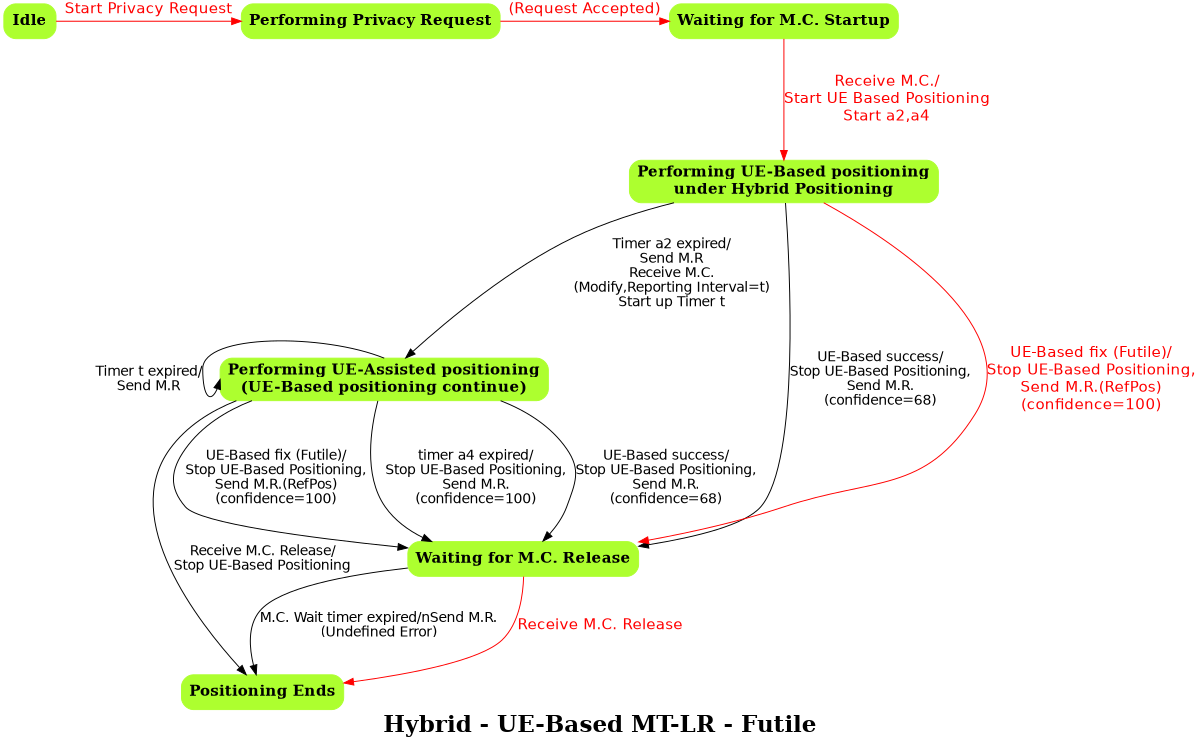 digraph finite_state_machine {
	//rankdir=LR;
	rankdir=TB;
	ranksep=1.0;
	orientation=portrait;
	fontpath="C:\WINNT\Fonts";
	size="8,8";
	graph [	fontname = "Times-Bold",fontsize = 24,
		label = "Hybrid - UE-Based MT-LR - Futile"];
	node [shape=box,style="rounded,filled", color=greenyellow, fontsize=16, fontname="Times-Bold"];
	edge [fontsize=14 fontname="Helvetica"];
//
// 	[fontcolor=red color=red fontsize=16]
//

//
// List of State
//
{ rank = same;
	Idle [label="Idle"];
	Priv_Request [label="Performing Privacy Request"];
	Waiting_MCStartup [label="Waiting for M.C. Startup"]; 
}
	UE_Based [label="Performing UE-Based positioning\nunder Hybrid Positioning"];
	UE_Assisted [label="Performing UE-Assisted positioning\n(UE-Based positioning continue)"];
	Waiting_MC [label="Waiting for M.C. Release"];
	End [label="Positioning Ends"];
//
// Idle State
//
	//Transition to UE-Assisted	
	Idle -> Priv_Request [fontcolor=red color=red fontsize=16 label = "NotifyStartLcsMT-LR/\nStart Privacy Request"];
//
// Privacy Request State
//
	Priv_Request -> Waiting_MCStartup [fontcolor=red color=red fontsize=16 label = "Request Accepted/\nSend Release\n(Request Accepted)"];

//
// Waiting for M.C. Startup  State
//
	Waiting_MCStartup ->  UE_Based [fontcolor=red color=red fontsize=16 label="Receive M.C./\nStart UE Based Positioning\nStart a2,a4"];
	//Waiting_MCStartup -> Waiting_MC [label = "Receive M.C. && Use Ref Position/\nSend M.R.\n(confidence=0)"];
//
// UE Based State
//
	//
	//Transition to UE-Assisted	
	//
	UE_Based -> UE_Assisted [label="Timer a2 expired/\nSend M.R\nReceive M.C.\n(Modify,Reporting Interval=t)\nStart up Timer t"];
	//
	//Transition to Waiting for M.C.	
	//
	UE_Based -> Waiting_MC [label = "UE-Based success/\nStop UE-Based Positioning,\nSend M.R.\n(confidence=68)"];
	UE_Based -> Waiting_MC [label = "UE-Based fix (Futile)/\nStop UE-Based Positioning,\nSend M.R.(RefPos)\n(confidence=100)"
		fontcolor=red color=red fontsize=16];
	
//
// UE Assisted State
//

	//Loopback
	UE_Assisted:n -> UE_Assisted:w [label="Timer t expired/\nSend M.R"];
	//
	//Transition to Waiting for M.C.	
	//
	UE_Assisted -> Waiting_MC [label = "timer a4 expired/\nStop UE-Based Positioning,\nSend M.R.\n(confidence=100)"];
	UE_Assisted -> Waiting_MC [label = "UE-Based success/\nStop UE-Based Positioning,\nSend M.R.\n(confidence=68)"];
	UE_Assisted -> Waiting_MC [label = "UE-Based fix (Futile)/\nStop UE-Based Positioning,\nSend M.R.(RefPos)\n(confidence=100)"];
	UE_Assisted -> End [label = "Receive M.C. Release/\nStop UE-Based Positioning"];
//
// End State
//
	Waiting_MC -> End [fontcolor=red color=red fontsize=16 label = "Receive M.C. Release"];
	Waiting_MC -> End [label = "M.C. Wait timer expired/nSend M.R.\n(Undefined Error)"];

}